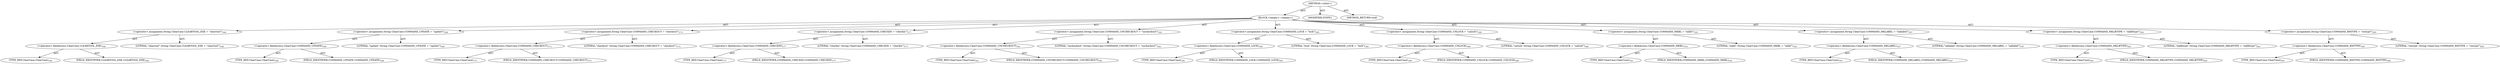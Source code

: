 digraph "&lt;clinit&gt;" {  
"111669149704" [label = <(METHOD,&lt;clinit&gt;)> ]
"25769803789" [label = <(BLOCK,&lt;empty&gt;,&lt;empty&gt;)> ]
"30064771119" [label = <(&lt;operator&gt;.assignment,String ClearCase.CLEARTOOL_EXE = &quot;cleartool&quot;)<SUB>164</SUB>> ]
"30064771120" [label = <(&lt;operator&gt;.fieldAccess,ClearCase.CLEARTOOL_EXE)<SUB>164</SUB>> ]
"180388626433" [label = <(TYPE_REF,ClearCase,ClearCase)<SUB>164</SUB>> ]
"55834574860" [label = <(FIELD_IDENTIFIER,CLEARTOOL_EXE,CLEARTOOL_EXE)<SUB>164</SUB>> ]
"90194313222" [label = <(LITERAL,&quot;cleartool&quot;,String ClearCase.CLEARTOOL_EXE = &quot;cleartool&quot;)<SUB>164</SUB>> ]
"30064771121" [label = <(&lt;operator&gt;.assignment,String ClearCase.COMMAND_UPDATE = &quot;update&quot;)<SUB>169</SUB>> ]
"30064771122" [label = <(&lt;operator&gt;.fieldAccess,ClearCase.COMMAND_UPDATE)<SUB>169</SUB>> ]
"180388626434" [label = <(TYPE_REF,ClearCase,ClearCase)<SUB>169</SUB>> ]
"55834574861" [label = <(FIELD_IDENTIFIER,COMMAND_UPDATE,COMMAND_UPDATE)<SUB>169</SUB>> ]
"90194313223" [label = <(LITERAL,&quot;update&quot;,String ClearCase.COMMAND_UPDATE = &quot;update&quot;)<SUB>169</SUB>> ]
"30064771123" [label = <(&lt;operator&gt;.assignment,String ClearCase.COMMAND_CHECKOUT = &quot;checkout&quot;)<SUB>173</SUB>> ]
"30064771124" [label = <(&lt;operator&gt;.fieldAccess,ClearCase.COMMAND_CHECKOUT)<SUB>173</SUB>> ]
"180388626435" [label = <(TYPE_REF,ClearCase,ClearCase)<SUB>173</SUB>> ]
"55834574862" [label = <(FIELD_IDENTIFIER,COMMAND_CHECKOUT,COMMAND_CHECKOUT)<SUB>173</SUB>> ]
"90194313224" [label = <(LITERAL,&quot;checkout&quot;,String ClearCase.COMMAND_CHECKOUT = &quot;checkout&quot;)<SUB>173</SUB>> ]
"30064771125" [label = <(&lt;operator&gt;.assignment,String ClearCase.COMMAND_CHECKIN = &quot;checkin&quot;)<SUB>177</SUB>> ]
"30064771126" [label = <(&lt;operator&gt;.fieldAccess,ClearCase.COMMAND_CHECKIN)<SUB>177</SUB>> ]
"180388626436" [label = <(TYPE_REF,ClearCase,ClearCase)<SUB>177</SUB>> ]
"55834574863" [label = <(FIELD_IDENTIFIER,COMMAND_CHECKIN,COMMAND_CHECKIN)<SUB>177</SUB>> ]
"90194313225" [label = <(LITERAL,&quot;checkin&quot;,String ClearCase.COMMAND_CHECKIN = &quot;checkin&quot;)<SUB>177</SUB>> ]
"30064771127" [label = <(&lt;operator&gt;.assignment,String ClearCase.COMMAND_UNCHECKOUT = &quot;uncheckout&quot;)<SUB>181</SUB>> ]
"30064771128" [label = <(&lt;operator&gt;.fieldAccess,ClearCase.COMMAND_UNCHECKOUT)<SUB>181</SUB>> ]
"180388626437" [label = <(TYPE_REF,ClearCase,ClearCase)<SUB>181</SUB>> ]
"55834574864" [label = <(FIELD_IDENTIFIER,COMMAND_UNCHECKOUT,COMMAND_UNCHECKOUT)<SUB>181</SUB>> ]
"90194313226" [label = <(LITERAL,&quot;uncheckout&quot;,String ClearCase.COMMAND_UNCHECKOUT = &quot;uncheckout&quot;)<SUB>181</SUB>> ]
"30064771129" [label = <(&lt;operator&gt;.assignment,String ClearCase.COMMAND_LOCK = &quot;lock&quot;)<SUB>185</SUB>> ]
"30064771130" [label = <(&lt;operator&gt;.fieldAccess,ClearCase.COMMAND_LOCK)<SUB>185</SUB>> ]
"180388626438" [label = <(TYPE_REF,ClearCase,ClearCase)<SUB>185</SUB>> ]
"55834574865" [label = <(FIELD_IDENTIFIER,COMMAND_LOCK,COMMAND_LOCK)<SUB>185</SUB>> ]
"90194313227" [label = <(LITERAL,&quot;lock&quot;,String ClearCase.COMMAND_LOCK = &quot;lock&quot;)<SUB>185</SUB>> ]
"30064771131" [label = <(&lt;operator&gt;.assignment,String ClearCase.COMMAND_UNLOCK = &quot;unlock&quot;)<SUB>189</SUB>> ]
"30064771132" [label = <(&lt;operator&gt;.fieldAccess,ClearCase.COMMAND_UNLOCK)<SUB>189</SUB>> ]
"180388626439" [label = <(TYPE_REF,ClearCase,ClearCase)<SUB>189</SUB>> ]
"55834574866" [label = <(FIELD_IDENTIFIER,COMMAND_UNLOCK,COMMAND_UNLOCK)<SUB>189</SUB>> ]
"90194313228" [label = <(LITERAL,&quot;unlock&quot;,String ClearCase.COMMAND_UNLOCK = &quot;unlock&quot;)<SUB>189</SUB>> ]
"30064771133" [label = <(&lt;operator&gt;.assignment,String ClearCase.COMMAND_MKBL = &quot;mkbl&quot;)<SUB>193</SUB>> ]
"30064771134" [label = <(&lt;operator&gt;.fieldAccess,ClearCase.COMMAND_MKBL)<SUB>193</SUB>> ]
"180388626440" [label = <(TYPE_REF,ClearCase,ClearCase)<SUB>193</SUB>> ]
"55834574867" [label = <(FIELD_IDENTIFIER,COMMAND_MKBL,COMMAND_MKBL)<SUB>193</SUB>> ]
"90194313229" [label = <(LITERAL,&quot;mkbl&quot;,String ClearCase.COMMAND_MKBL = &quot;mkbl&quot;)<SUB>193</SUB>> ]
"30064771135" [label = <(&lt;operator&gt;.assignment,String ClearCase.COMMAND_MKLABEL = &quot;mklabel&quot;)<SUB>197</SUB>> ]
"30064771136" [label = <(&lt;operator&gt;.fieldAccess,ClearCase.COMMAND_MKLABEL)<SUB>197</SUB>> ]
"180388626441" [label = <(TYPE_REF,ClearCase,ClearCase)<SUB>197</SUB>> ]
"55834574868" [label = <(FIELD_IDENTIFIER,COMMAND_MKLABEL,COMMAND_MKLABEL)<SUB>197</SUB>> ]
"90194313230" [label = <(LITERAL,&quot;mklabel&quot;,String ClearCase.COMMAND_MKLABEL = &quot;mklabel&quot;)<SUB>197</SUB>> ]
"30064771137" [label = <(&lt;operator&gt;.assignment,String ClearCase.COMMAND_MKLBTYPE = &quot;mklbtype&quot;)<SUB>201</SUB>> ]
"30064771138" [label = <(&lt;operator&gt;.fieldAccess,ClearCase.COMMAND_MKLBTYPE)<SUB>201</SUB>> ]
"180388626442" [label = <(TYPE_REF,ClearCase,ClearCase)<SUB>201</SUB>> ]
"55834574869" [label = <(FIELD_IDENTIFIER,COMMAND_MKLBTYPE,COMMAND_MKLBTYPE)<SUB>201</SUB>> ]
"90194313231" [label = <(LITERAL,&quot;mklbtype&quot;,String ClearCase.COMMAND_MKLBTYPE = &quot;mklbtype&quot;)<SUB>201</SUB>> ]
"30064771139" [label = <(&lt;operator&gt;.assignment,String ClearCase.COMMAND_RMTYPE = &quot;rmtype&quot;)<SUB>205</SUB>> ]
"30064771140" [label = <(&lt;operator&gt;.fieldAccess,ClearCase.COMMAND_RMTYPE)<SUB>205</SUB>> ]
"180388626443" [label = <(TYPE_REF,ClearCase,ClearCase)<SUB>205</SUB>> ]
"55834574870" [label = <(FIELD_IDENTIFIER,COMMAND_RMTYPE,COMMAND_RMTYPE)<SUB>205</SUB>> ]
"90194313232" [label = <(LITERAL,&quot;rmtype&quot;,String ClearCase.COMMAND_RMTYPE = &quot;rmtype&quot;)<SUB>205</SUB>> ]
"133143986217" [label = <(MODIFIER,STATIC)> ]
"128849018888" [label = <(METHOD_RETURN,void)> ]
  "111669149704" -> "25769803789"  [ label = "AST: "] 
  "111669149704" -> "133143986217"  [ label = "AST: "] 
  "111669149704" -> "128849018888"  [ label = "AST: "] 
  "25769803789" -> "30064771119"  [ label = "AST: "] 
  "25769803789" -> "30064771121"  [ label = "AST: "] 
  "25769803789" -> "30064771123"  [ label = "AST: "] 
  "25769803789" -> "30064771125"  [ label = "AST: "] 
  "25769803789" -> "30064771127"  [ label = "AST: "] 
  "25769803789" -> "30064771129"  [ label = "AST: "] 
  "25769803789" -> "30064771131"  [ label = "AST: "] 
  "25769803789" -> "30064771133"  [ label = "AST: "] 
  "25769803789" -> "30064771135"  [ label = "AST: "] 
  "25769803789" -> "30064771137"  [ label = "AST: "] 
  "25769803789" -> "30064771139"  [ label = "AST: "] 
  "30064771119" -> "30064771120"  [ label = "AST: "] 
  "30064771119" -> "90194313222"  [ label = "AST: "] 
  "30064771120" -> "180388626433"  [ label = "AST: "] 
  "30064771120" -> "55834574860"  [ label = "AST: "] 
  "30064771121" -> "30064771122"  [ label = "AST: "] 
  "30064771121" -> "90194313223"  [ label = "AST: "] 
  "30064771122" -> "180388626434"  [ label = "AST: "] 
  "30064771122" -> "55834574861"  [ label = "AST: "] 
  "30064771123" -> "30064771124"  [ label = "AST: "] 
  "30064771123" -> "90194313224"  [ label = "AST: "] 
  "30064771124" -> "180388626435"  [ label = "AST: "] 
  "30064771124" -> "55834574862"  [ label = "AST: "] 
  "30064771125" -> "30064771126"  [ label = "AST: "] 
  "30064771125" -> "90194313225"  [ label = "AST: "] 
  "30064771126" -> "180388626436"  [ label = "AST: "] 
  "30064771126" -> "55834574863"  [ label = "AST: "] 
  "30064771127" -> "30064771128"  [ label = "AST: "] 
  "30064771127" -> "90194313226"  [ label = "AST: "] 
  "30064771128" -> "180388626437"  [ label = "AST: "] 
  "30064771128" -> "55834574864"  [ label = "AST: "] 
  "30064771129" -> "30064771130"  [ label = "AST: "] 
  "30064771129" -> "90194313227"  [ label = "AST: "] 
  "30064771130" -> "180388626438"  [ label = "AST: "] 
  "30064771130" -> "55834574865"  [ label = "AST: "] 
  "30064771131" -> "30064771132"  [ label = "AST: "] 
  "30064771131" -> "90194313228"  [ label = "AST: "] 
  "30064771132" -> "180388626439"  [ label = "AST: "] 
  "30064771132" -> "55834574866"  [ label = "AST: "] 
  "30064771133" -> "30064771134"  [ label = "AST: "] 
  "30064771133" -> "90194313229"  [ label = "AST: "] 
  "30064771134" -> "180388626440"  [ label = "AST: "] 
  "30064771134" -> "55834574867"  [ label = "AST: "] 
  "30064771135" -> "30064771136"  [ label = "AST: "] 
  "30064771135" -> "90194313230"  [ label = "AST: "] 
  "30064771136" -> "180388626441"  [ label = "AST: "] 
  "30064771136" -> "55834574868"  [ label = "AST: "] 
  "30064771137" -> "30064771138"  [ label = "AST: "] 
  "30064771137" -> "90194313231"  [ label = "AST: "] 
  "30064771138" -> "180388626442"  [ label = "AST: "] 
  "30064771138" -> "55834574869"  [ label = "AST: "] 
  "30064771139" -> "30064771140"  [ label = "AST: "] 
  "30064771139" -> "90194313232"  [ label = "AST: "] 
  "30064771140" -> "180388626443"  [ label = "AST: "] 
  "30064771140" -> "55834574870"  [ label = "AST: "] 
}
